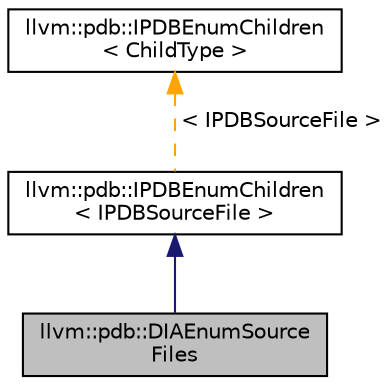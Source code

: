 digraph "llvm::pdb::DIAEnumSourceFiles"
{
 // LATEX_PDF_SIZE
  bgcolor="transparent";
  edge [fontname="Helvetica",fontsize="10",labelfontname="Helvetica",labelfontsize="10"];
  node [fontname="Helvetica",fontsize="10",shape=record];
  Node1 [label="llvm::pdb::DIAEnumSource\lFiles",height=0.2,width=0.4,color="black", fillcolor="grey75", style="filled", fontcolor="black",tooltip=" "];
  Node2 -> Node1 [dir="back",color="midnightblue",fontsize="10",style="solid",fontname="Helvetica"];
  Node2 [label="llvm::pdb::IPDBEnumChildren\l\< IPDBSourceFile \>",height=0.2,width=0.4,color="black",URL="$classllvm_1_1pdb_1_1IPDBEnumChildren.html",tooltip=" "];
  Node3 -> Node2 [dir="back",color="orange",fontsize="10",style="dashed",label=" \< IPDBSourceFile \>" ,fontname="Helvetica"];
  Node3 [label="llvm::pdb::IPDBEnumChildren\l\< ChildType \>",height=0.2,width=0.4,color="black",URL="$classllvm_1_1pdb_1_1IPDBEnumChildren.html",tooltip=" "];
}

